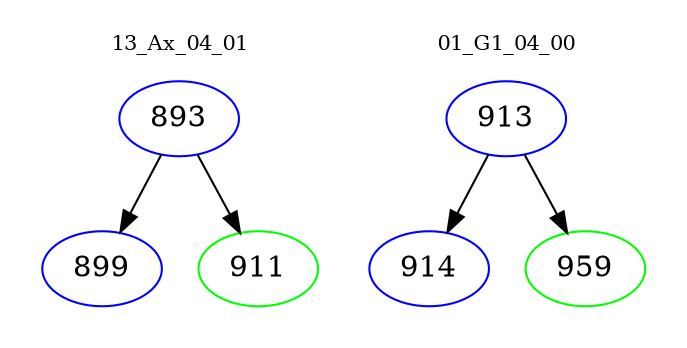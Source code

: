 digraph{
subgraph cluster_0 {
color = white
label = "13_Ax_04_01";
fontsize=10;
T0_893 [label="893", color="blue"]
T0_893 -> T0_899 [color="black"]
T0_899 [label="899", color="blue"]
T0_893 -> T0_911 [color="black"]
T0_911 [label="911", color="green"]
}
subgraph cluster_1 {
color = white
label = "01_G1_04_00";
fontsize=10;
T1_913 [label="913", color="blue"]
T1_913 -> T1_914 [color="black"]
T1_914 [label="914", color="blue"]
T1_913 -> T1_959 [color="black"]
T1_959 [label="959", color="green"]
}
}
